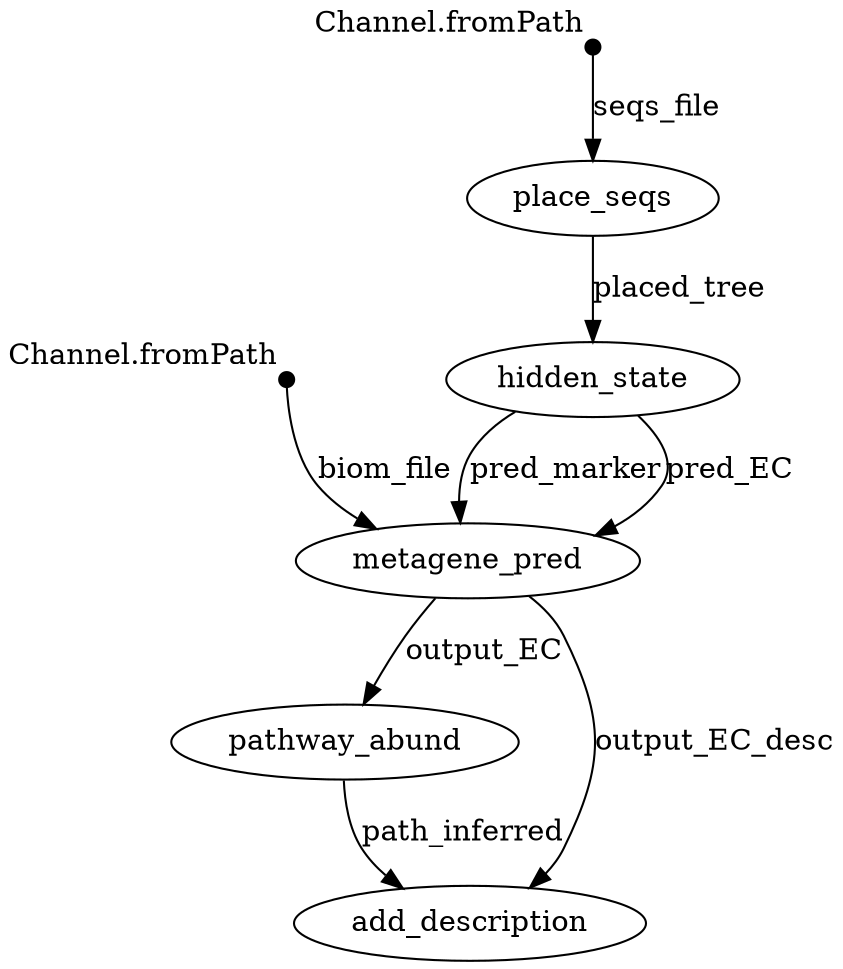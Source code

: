 digraph "flowchart" {
p0 [shape=point,label="",fixedsize=true,width=0.1,xlabel="Channel.fromPath"];
p4 [label="metagene_pred"];
p0 -> p4 [label="biom_file"];

p1 [shape=point,label="",fixedsize=true,width=0.1,xlabel="Channel.fromPath"];
p2 [label="place_seqs"];
p1 -> p2 [label="seqs_file"];

p2 [label="place_seqs"];
p3 [label="hidden_state"];
p2 -> p3 [label="placed_tree"];

p3 [label="hidden_state"];
p4 [label="metagene_pred"];
p3 -> p4 [label="pred_marker"];

p3 [label="hidden_state"];
p4 [label="metagene_pred"];
p3 -> p4 [label="pred_EC"];

p4 [label="metagene_pred"];
p5 [label="pathway_abund"];
p4 -> p5 [label="output_EC"];

p4 [label="metagene_pred"];
p6 [label="add_description"];
p4 -> p6 [label="output_EC_desc"];

p5 [label="pathway_abund"];
p6 [label="add_description"];
p5 -> p6 [label="path_inferred"];

}
